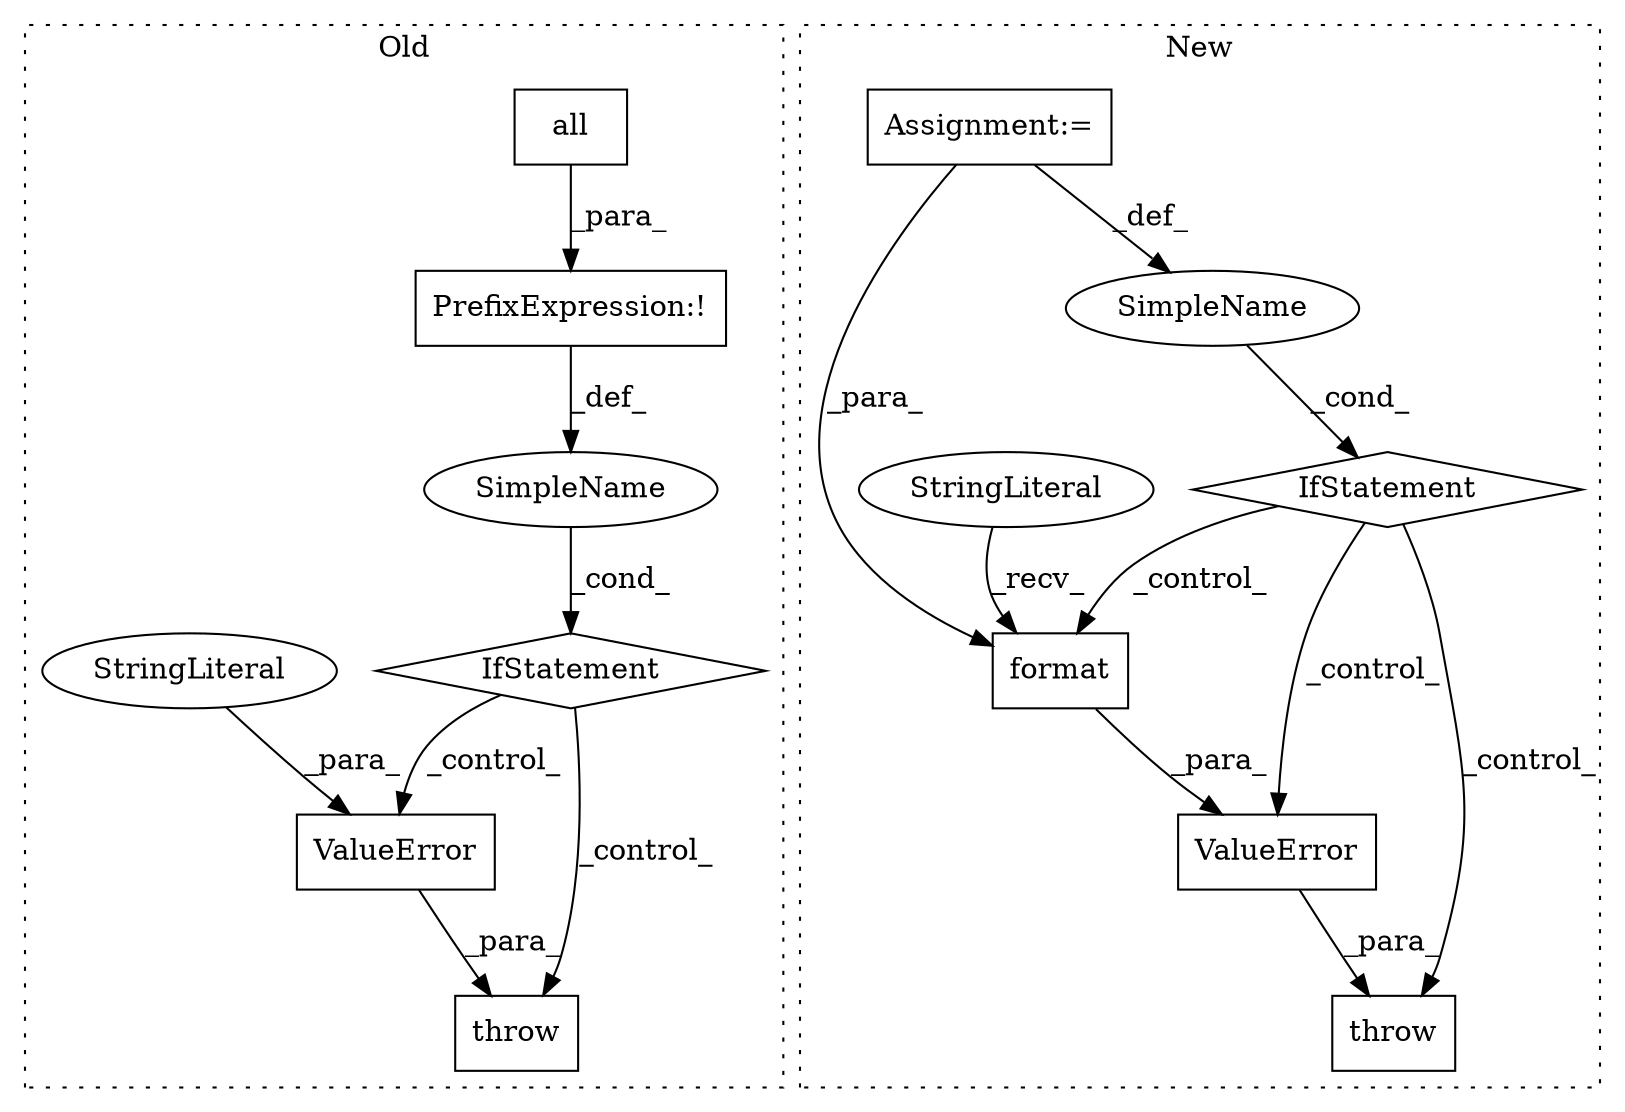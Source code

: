 digraph G {
subgraph cluster0 {
1 [label="all" a="32" s="1507,1653" l="15,-5" shape="box"];
3 [label="IfStatement" a="25" s="1502,1648" l="4,2" shape="diamond"];
8 [label="PrefixExpression:!" a="38" s="1506" l="1" shape="box"];
9 [label="SimpleName" a="42" s="" l="" shape="ellipse"];
10 [label="throw" a="53" s="1658" l="6" shape="box"];
12 [label="ValueError" a="32" s="1664,1699" l="11,1" shape="box"];
14 [label="StringLiteral" a="45" s="1675" l="24" shape="ellipse"];
label = "Old";
style="dotted";
}
subgraph cluster1 {
2 [label="format" a="32" s="1693,1703" l="7,1" shape="box"];
4 [label="IfStatement" a="25" s="1608,1642" l="10,2" shape="diamond"];
5 [label="SimpleName" a="42" s="" l="" shape="ellipse"];
6 [label="StringLiteral" a="45" s="1671" l="21" shape="ellipse"];
7 [label="throw" a="53" s="1654" l="6" shape="box"];
11 [label="Assignment:=" a="7" s="1515,1598" l="65,2" shape="box"];
13 [label="ValueError" a="32" s="1660,1704" l="11,1" shape="box"];
label = "New";
style="dotted";
}
1 -> 8 [label="_para_"];
2 -> 13 [label="_para_"];
3 -> 12 [label="_control_"];
3 -> 10 [label="_control_"];
4 -> 13 [label="_control_"];
4 -> 2 [label="_control_"];
4 -> 7 [label="_control_"];
5 -> 4 [label="_cond_"];
6 -> 2 [label="_recv_"];
8 -> 9 [label="_def_"];
9 -> 3 [label="_cond_"];
11 -> 2 [label="_para_"];
11 -> 5 [label="_def_"];
12 -> 10 [label="_para_"];
13 -> 7 [label="_para_"];
14 -> 12 [label="_para_"];
}